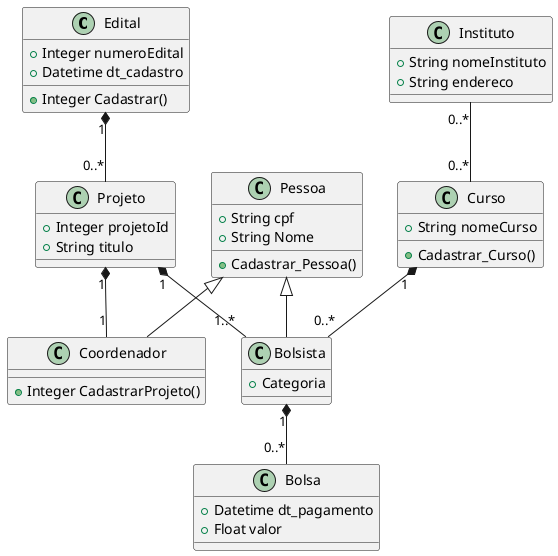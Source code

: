 @startuml GraficoDominio

Class Edital {
    +Integer numeroEdital
    +Datetime dt_cadastro
    +Integer Cadastrar()
}

Class Instituto {
    +String nomeInstituto
    +String endereco
}

Class Curso {
    +String nomeCurso
    +Cadastrar_Curso()
}

Class Pessoa {
    +String cpf
    +String Nome
    +Cadastrar_Pessoa()
}

Class Coordenador {
    +Integer CadastrarProjeto()
}

Class Bolsista {
    +Categoria
}

Class Bolsa {
    +Datetime dt_pagamento
    +Float valor    
}

Class Projeto {
    +Integer projetoId
    +String titulo
}


Pessoa <|-- Coordenador
Pessoa <|-- Bolsista

Edital "1" *-- "0..*" Projeto
Instituto "0..*" -- "0..*" Curso
Projeto "1" *-- "1" Coordenador
Curso "1" *-- "0..*" Bolsista
Projeto "1" *-- "1..*" Bolsista
Bolsista "1" *-- "0..*" Bolsa


@enduml
